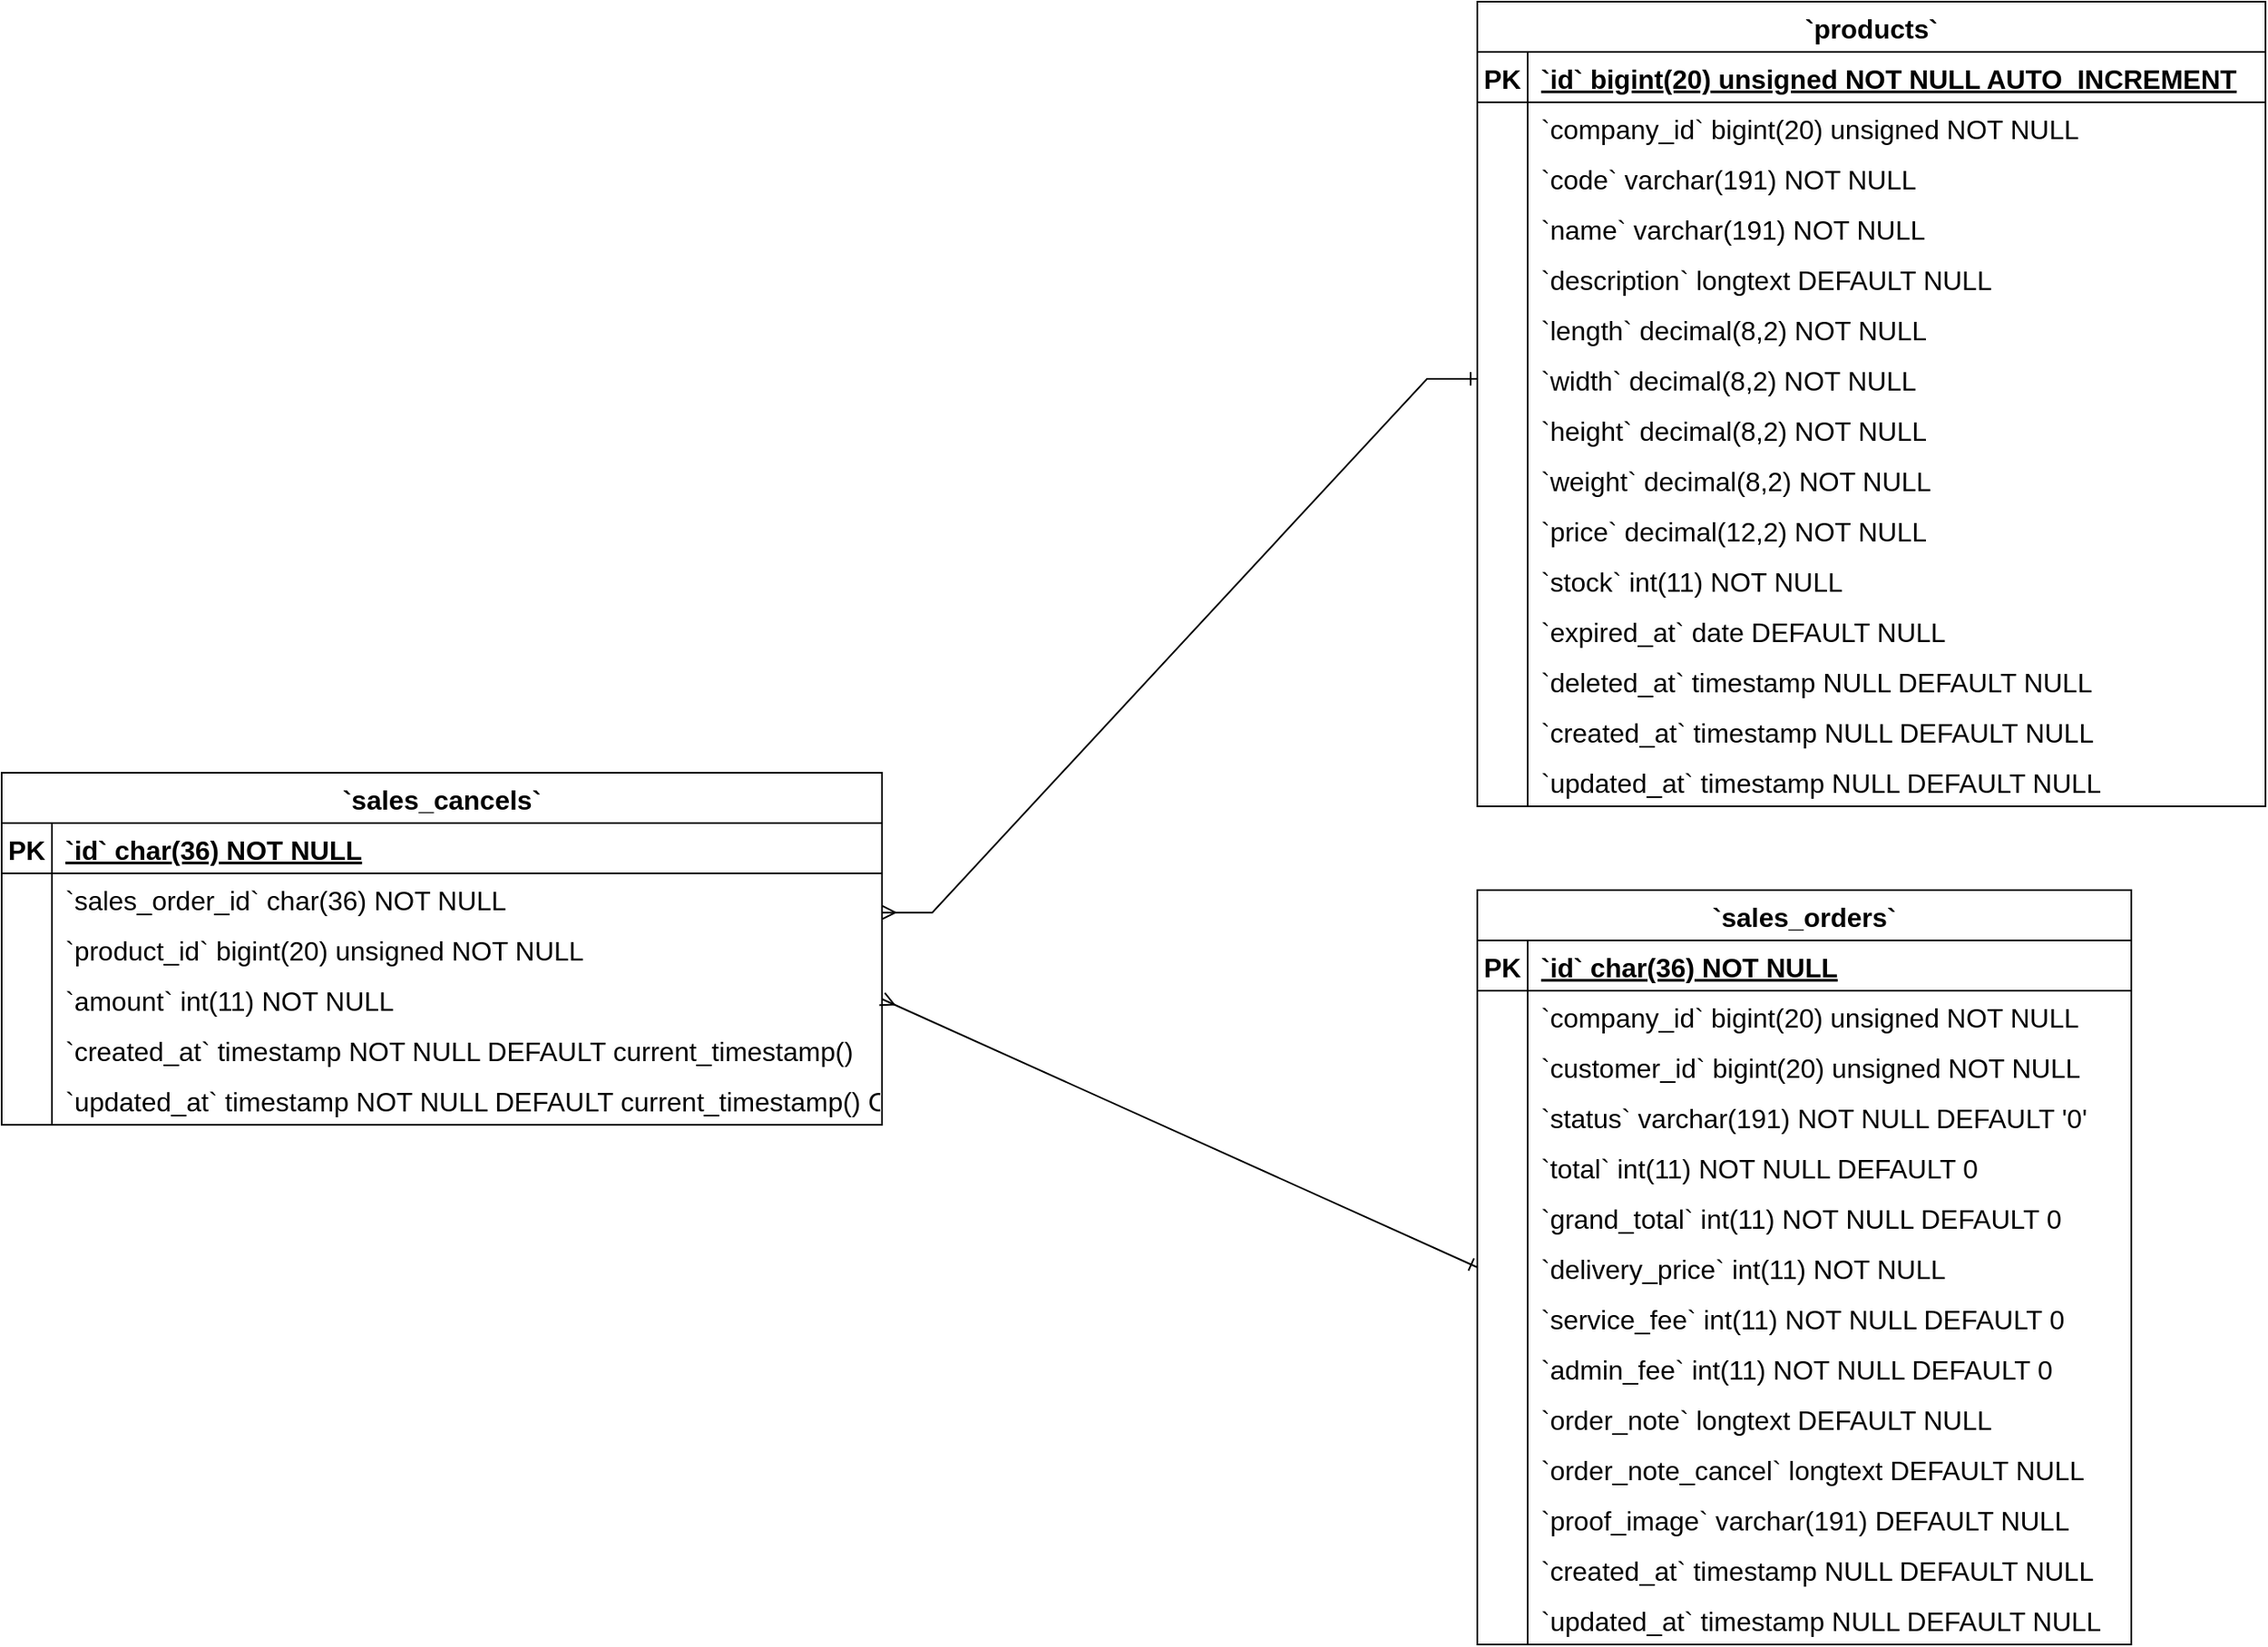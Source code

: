 <mxfile version="24.3.1" type="github">
  <diagram name="Page-1" id="HtvLKa4yuwPcnXdMQimY">
    <mxGraphModel dx="3119" dy="2277" grid="1" gridSize="10" guides="1" tooltips="1" connect="1" arrows="1" fold="1" page="1" pageScale="1" pageWidth="850" pageHeight="1100" math="0" shadow="0">
      <root>
        <mxCell id="0" />
        <mxCell id="1" parent="0" />
        <mxCell id="xIlmDhSkVfxoc6QY4CCr-1" value="`sales_cancels`" style="shape=table;startSize=30;container=1;collapsible=1;childLayout=tableLayout;fixedRows=1;rowLines=0;fontStyle=1;align=center;resizeLast=1;fontSize=16;" parent="1" vertex="1">
          <mxGeometry x="-630" y="440" width="525" height="210" as="geometry" />
        </mxCell>
        <mxCell id="xIlmDhSkVfxoc6QY4CCr-2" value="" style="shape=tableRow;horizontal=0;startSize=0;swimlaneHead=0;swimlaneBody=0;fillColor=none;collapsible=0;dropTarget=0;points=[[0,0.5],[1,0.5]];portConstraint=eastwest;strokeColor=inherit;top=0;left=0;right=0;bottom=1;fontSize=16;" parent="xIlmDhSkVfxoc6QY4CCr-1" vertex="1">
          <mxGeometry y="30" width="525" height="30" as="geometry" />
        </mxCell>
        <mxCell id="xIlmDhSkVfxoc6QY4CCr-3" value="PK" style="shape=partialRectangle;overflow=hidden;connectable=0;fillColor=none;strokeColor=inherit;top=0;left=0;bottom=0;right=0;fontStyle=1;fontSize=16;" parent="xIlmDhSkVfxoc6QY4CCr-2" vertex="1">
          <mxGeometry width="30" height="30" as="geometry">
            <mxRectangle width="30" height="30" as="alternateBounds" />
          </mxGeometry>
        </mxCell>
        <mxCell id="xIlmDhSkVfxoc6QY4CCr-4" value="`id` char(36) NOT NULL" style="shape=partialRectangle;overflow=hidden;connectable=0;fillColor=none;align=left;strokeColor=inherit;top=0;left=0;bottom=0;right=0;spacingLeft=6;fontStyle=5;fontSize=16;" parent="xIlmDhSkVfxoc6QY4CCr-2" vertex="1">
          <mxGeometry x="30" width="495" height="30" as="geometry">
            <mxRectangle width="495" height="30" as="alternateBounds" />
          </mxGeometry>
        </mxCell>
        <mxCell id="xIlmDhSkVfxoc6QY4CCr-5" value="" style="shape=tableRow;horizontal=0;startSize=0;swimlaneHead=0;swimlaneBody=0;fillColor=none;collapsible=0;dropTarget=0;points=[[0,0.5],[1,0.5]];portConstraint=eastwest;strokeColor=inherit;top=0;left=0;right=0;bottom=0;fontSize=16;" parent="xIlmDhSkVfxoc6QY4CCr-1" vertex="1">
          <mxGeometry y="60" width="525" height="30" as="geometry" />
        </mxCell>
        <mxCell id="xIlmDhSkVfxoc6QY4CCr-6" value="" style="shape=partialRectangle;overflow=hidden;connectable=0;fillColor=none;strokeColor=inherit;top=0;left=0;bottom=0;right=0;fontSize=16;" parent="xIlmDhSkVfxoc6QY4CCr-5" vertex="1">
          <mxGeometry width="30" height="30" as="geometry">
            <mxRectangle width="30" height="30" as="alternateBounds" />
          </mxGeometry>
        </mxCell>
        <mxCell id="xIlmDhSkVfxoc6QY4CCr-7" value="`sales_order_id` char(36) NOT NULL" style="shape=partialRectangle;overflow=hidden;connectable=0;fillColor=none;align=left;strokeColor=inherit;top=0;left=0;bottom=0;right=0;spacingLeft=6;fontSize=16;" parent="xIlmDhSkVfxoc6QY4CCr-5" vertex="1">
          <mxGeometry x="30" width="495" height="30" as="geometry">
            <mxRectangle width="495" height="30" as="alternateBounds" />
          </mxGeometry>
        </mxCell>
        <mxCell id="xIlmDhSkVfxoc6QY4CCr-8" value="" style="shape=tableRow;horizontal=0;startSize=0;swimlaneHead=0;swimlaneBody=0;fillColor=none;collapsible=0;dropTarget=0;points=[[0,0.5],[1,0.5]];portConstraint=eastwest;strokeColor=inherit;top=0;left=0;right=0;bottom=0;fontSize=16;" parent="xIlmDhSkVfxoc6QY4CCr-1" vertex="1">
          <mxGeometry y="90" width="525" height="30" as="geometry" />
        </mxCell>
        <mxCell id="xIlmDhSkVfxoc6QY4CCr-9" value="" style="shape=partialRectangle;overflow=hidden;connectable=0;fillColor=none;strokeColor=inherit;top=0;left=0;bottom=0;right=0;fontSize=16;" parent="xIlmDhSkVfxoc6QY4CCr-8" vertex="1">
          <mxGeometry width="30" height="30" as="geometry">
            <mxRectangle width="30" height="30" as="alternateBounds" />
          </mxGeometry>
        </mxCell>
        <mxCell id="xIlmDhSkVfxoc6QY4CCr-10" value="`product_id` bigint(20) unsigned NOT NULL" style="shape=partialRectangle;overflow=hidden;connectable=0;fillColor=none;align=left;strokeColor=inherit;top=0;left=0;bottom=0;right=0;spacingLeft=6;fontSize=16;" parent="xIlmDhSkVfxoc6QY4CCr-8" vertex="1">
          <mxGeometry x="30" width="495" height="30" as="geometry">
            <mxRectangle width="495" height="30" as="alternateBounds" />
          </mxGeometry>
        </mxCell>
        <mxCell id="xIlmDhSkVfxoc6QY4CCr-11" value="" style="shape=tableRow;horizontal=0;startSize=0;swimlaneHead=0;swimlaneBody=0;fillColor=none;collapsible=0;dropTarget=0;points=[[0,0.5],[1,0.5]];portConstraint=eastwest;strokeColor=inherit;top=0;left=0;right=0;bottom=0;fontSize=16;" parent="xIlmDhSkVfxoc6QY4CCr-1" vertex="1">
          <mxGeometry y="120" width="525" height="30" as="geometry" />
        </mxCell>
        <mxCell id="xIlmDhSkVfxoc6QY4CCr-12" value="" style="shape=partialRectangle;overflow=hidden;connectable=0;fillColor=none;strokeColor=inherit;top=0;left=0;bottom=0;right=0;fontSize=16;" parent="xIlmDhSkVfxoc6QY4CCr-11" vertex="1">
          <mxGeometry width="30" height="30" as="geometry">
            <mxRectangle width="30" height="30" as="alternateBounds" />
          </mxGeometry>
        </mxCell>
        <mxCell id="xIlmDhSkVfxoc6QY4CCr-13" value="`amount` int(11) NOT NULL" style="shape=partialRectangle;overflow=hidden;connectable=0;fillColor=none;align=left;strokeColor=inherit;top=0;left=0;bottom=0;right=0;spacingLeft=6;fontSize=16;" parent="xIlmDhSkVfxoc6QY4CCr-11" vertex="1">
          <mxGeometry x="30" width="495" height="30" as="geometry">
            <mxRectangle width="495" height="30" as="alternateBounds" />
          </mxGeometry>
        </mxCell>
        <mxCell id="xIlmDhSkVfxoc6QY4CCr-14" value="" style="shape=tableRow;horizontal=0;startSize=0;swimlaneHead=0;swimlaneBody=0;fillColor=none;collapsible=0;dropTarget=0;points=[[0,0.5],[1,0.5]];portConstraint=eastwest;strokeColor=inherit;top=0;left=0;right=0;bottom=0;fontSize=16;" parent="xIlmDhSkVfxoc6QY4CCr-1" vertex="1">
          <mxGeometry y="150" width="525" height="30" as="geometry" />
        </mxCell>
        <mxCell id="xIlmDhSkVfxoc6QY4CCr-15" value="" style="shape=partialRectangle;overflow=hidden;connectable=0;fillColor=none;strokeColor=inherit;top=0;left=0;bottom=0;right=0;fontSize=16;" parent="xIlmDhSkVfxoc6QY4CCr-14" vertex="1">
          <mxGeometry width="30" height="30" as="geometry">
            <mxRectangle width="30" height="30" as="alternateBounds" />
          </mxGeometry>
        </mxCell>
        <mxCell id="xIlmDhSkVfxoc6QY4CCr-16" value="`created_at` timestamp NOT NULL DEFAULT current_timestamp()" style="shape=partialRectangle;overflow=hidden;connectable=0;fillColor=none;align=left;strokeColor=inherit;top=0;left=0;bottom=0;right=0;spacingLeft=6;fontSize=16;" parent="xIlmDhSkVfxoc6QY4CCr-14" vertex="1">
          <mxGeometry x="30" width="495" height="30" as="geometry">
            <mxRectangle width="495" height="30" as="alternateBounds" />
          </mxGeometry>
        </mxCell>
        <mxCell id="xIlmDhSkVfxoc6QY4CCr-17" value="" style="shape=tableRow;horizontal=0;startSize=0;swimlaneHead=0;swimlaneBody=0;fillColor=none;collapsible=0;dropTarget=0;points=[[0,0.5],[1,0.5]];portConstraint=eastwest;strokeColor=inherit;top=0;left=0;right=0;bottom=0;fontSize=16;" parent="xIlmDhSkVfxoc6QY4CCr-1" vertex="1">
          <mxGeometry y="180" width="525" height="30" as="geometry" />
        </mxCell>
        <mxCell id="xIlmDhSkVfxoc6QY4CCr-18" value="" style="shape=partialRectangle;overflow=hidden;connectable=0;fillColor=none;strokeColor=inherit;top=0;left=0;bottom=0;right=0;fontSize=16;" parent="xIlmDhSkVfxoc6QY4CCr-17" vertex="1">
          <mxGeometry width="30" height="30" as="geometry">
            <mxRectangle width="30" height="30" as="alternateBounds" />
          </mxGeometry>
        </mxCell>
        <mxCell id="xIlmDhSkVfxoc6QY4CCr-19" value="`updated_at` timestamp NOT NULL DEFAULT current_timestamp() ON UPDATE current_timestamp()" style="shape=partialRectangle;overflow=hidden;connectable=0;fillColor=none;align=left;strokeColor=inherit;top=0;left=0;bottom=0;right=0;spacingLeft=6;fontSize=16;" parent="xIlmDhSkVfxoc6QY4CCr-17" vertex="1">
          <mxGeometry x="30" width="495" height="30" as="geometry">
            <mxRectangle width="495" height="30" as="alternateBounds" />
          </mxGeometry>
        </mxCell>
        <mxCell id="xIlmDhSkVfxoc6QY4CCr-20" value="`products`" style="shape=table;startSize=30;container=1;collapsible=1;childLayout=tableLayout;fixedRows=1;rowLines=0;fontStyle=1;align=center;resizeLast=1;fontSize=16;" parent="1" vertex="1">
          <mxGeometry x="250" y="-20" width="470" height="480" as="geometry" />
        </mxCell>
        <mxCell id="xIlmDhSkVfxoc6QY4CCr-21" value="" style="shape=tableRow;horizontal=0;startSize=0;swimlaneHead=0;swimlaneBody=0;fillColor=none;collapsible=0;dropTarget=0;points=[[0,0.5],[1,0.5]];portConstraint=eastwest;strokeColor=inherit;top=0;left=0;right=0;bottom=1;fontSize=16;" parent="xIlmDhSkVfxoc6QY4CCr-20" vertex="1">
          <mxGeometry y="30" width="470" height="30" as="geometry" />
        </mxCell>
        <mxCell id="xIlmDhSkVfxoc6QY4CCr-22" value="PK" style="shape=partialRectangle;overflow=hidden;connectable=0;fillColor=none;strokeColor=inherit;top=0;left=0;bottom=0;right=0;fontStyle=1;fontSize=16;" parent="xIlmDhSkVfxoc6QY4CCr-21" vertex="1">
          <mxGeometry width="30" height="30" as="geometry">
            <mxRectangle width="30" height="30" as="alternateBounds" />
          </mxGeometry>
        </mxCell>
        <mxCell id="xIlmDhSkVfxoc6QY4CCr-23" value="`id` bigint(20) unsigned NOT NULL AUTO_INCREMENT" style="shape=partialRectangle;overflow=hidden;connectable=0;fillColor=none;align=left;strokeColor=inherit;top=0;left=0;bottom=0;right=0;spacingLeft=6;fontStyle=5;fontSize=16;" parent="xIlmDhSkVfxoc6QY4CCr-21" vertex="1">
          <mxGeometry x="30" width="440" height="30" as="geometry">
            <mxRectangle width="440" height="30" as="alternateBounds" />
          </mxGeometry>
        </mxCell>
        <mxCell id="xIlmDhSkVfxoc6QY4CCr-24" value="" style="shape=tableRow;horizontal=0;startSize=0;swimlaneHead=0;swimlaneBody=0;fillColor=none;collapsible=0;dropTarget=0;points=[[0,0.5],[1,0.5]];portConstraint=eastwest;strokeColor=inherit;top=0;left=0;right=0;bottom=0;fontSize=16;" parent="xIlmDhSkVfxoc6QY4CCr-20" vertex="1">
          <mxGeometry y="60" width="470" height="30" as="geometry" />
        </mxCell>
        <mxCell id="xIlmDhSkVfxoc6QY4CCr-25" value="" style="shape=partialRectangle;overflow=hidden;connectable=0;fillColor=none;strokeColor=inherit;top=0;left=0;bottom=0;right=0;fontSize=16;" parent="xIlmDhSkVfxoc6QY4CCr-24" vertex="1">
          <mxGeometry width="30" height="30" as="geometry">
            <mxRectangle width="30" height="30" as="alternateBounds" />
          </mxGeometry>
        </mxCell>
        <mxCell id="xIlmDhSkVfxoc6QY4CCr-26" value="`company_id` bigint(20) unsigned NOT NULL" style="shape=partialRectangle;overflow=hidden;connectable=0;fillColor=none;align=left;strokeColor=inherit;top=0;left=0;bottom=0;right=0;spacingLeft=6;fontSize=16;" parent="xIlmDhSkVfxoc6QY4CCr-24" vertex="1">
          <mxGeometry x="30" width="440" height="30" as="geometry">
            <mxRectangle width="440" height="30" as="alternateBounds" />
          </mxGeometry>
        </mxCell>
        <mxCell id="xIlmDhSkVfxoc6QY4CCr-27" value="" style="shape=tableRow;horizontal=0;startSize=0;swimlaneHead=0;swimlaneBody=0;fillColor=none;collapsible=0;dropTarget=0;points=[[0,0.5],[1,0.5]];portConstraint=eastwest;strokeColor=inherit;top=0;left=0;right=0;bottom=0;fontSize=16;" parent="xIlmDhSkVfxoc6QY4CCr-20" vertex="1">
          <mxGeometry y="90" width="470" height="30" as="geometry" />
        </mxCell>
        <mxCell id="xIlmDhSkVfxoc6QY4CCr-28" value="" style="shape=partialRectangle;overflow=hidden;connectable=0;fillColor=none;strokeColor=inherit;top=0;left=0;bottom=0;right=0;fontSize=16;" parent="xIlmDhSkVfxoc6QY4CCr-27" vertex="1">
          <mxGeometry width="30" height="30" as="geometry">
            <mxRectangle width="30" height="30" as="alternateBounds" />
          </mxGeometry>
        </mxCell>
        <mxCell id="xIlmDhSkVfxoc6QY4CCr-29" value="`code` varchar(191) NOT NULL" style="shape=partialRectangle;overflow=hidden;connectable=0;fillColor=none;align=left;strokeColor=inherit;top=0;left=0;bottom=0;right=0;spacingLeft=6;fontSize=16;" parent="xIlmDhSkVfxoc6QY4CCr-27" vertex="1">
          <mxGeometry x="30" width="440" height="30" as="geometry">
            <mxRectangle width="440" height="30" as="alternateBounds" />
          </mxGeometry>
        </mxCell>
        <mxCell id="xIlmDhSkVfxoc6QY4CCr-30" value="" style="shape=tableRow;horizontal=0;startSize=0;swimlaneHead=0;swimlaneBody=0;fillColor=none;collapsible=0;dropTarget=0;points=[[0,0.5],[1,0.5]];portConstraint=eastwest;strokeColor=inherit;top=0;left=0;right=0;bottom=0;fontSize=16;" parent="xIlmDhSkVfxoc6QY4CCr-20" vertex="1">
          <mxGeometry y="120" width="470" height="30" as="geometry" />
        </mxCell>
        <mxCell id="xIlmDhSkVfxoc6QY4CCr-31" value="" style="shape=partialRectangle;overflow=hidden;connectable=0;fillColor=none;strokeColor=inherit;top=0;left=0;bottom=0;right=0;fontSize=16;" parent="xIlmDhSkVfxoc6QY4CCr-30" vertex="1">
          <mxGeometry width="30" height="30" as="geometry">
            <mxRectangle width="30" height="30" as="alternateBounds" />
          </mxGeometry>
        </mxCell>
        <mxCell id="xIlmDhSkVfxoc6QY4CCr-32" value="`name` varchar(191) NOT NULL" style="shape=partialRectangle;overflow=hidden;connectable=0;fillColor=none;align=left;strokeColor=inherit;top=0;left=0;bottom=0;right=0;spacingLeft=6;fontSize=16;" parent="xIlmDhSkVfxoc6QY4CCr-30" vertex="1">
          <mxGeometry x="30" width="440" height="30" as="geometry">
            <mxRectangle width="440" height="30" as="alternateBounds" />
          </mxGeometry>
        </mxCell>
        <mxCell id="xIlmDhSkVfxoc6QY4CCr-33" value="" style="shape=tableRow;horizontal=0;startSize=0;swimlaneHead=0;swimlaneBody=0;fillColor=none;collapsible=0;dropTarget=0;points=[[0,0.5],[1,0.5]];portConstraint=eastwest;strokeColor=inherit;top=0;left=0;right=0;bottom=0;fontSize=16;" parent="xIlmDhSkVfxoc6QY4CCr-20" vertex="1">
          <mxGeometry y="150" width="470" height="30" as="geometry" />
        </mxCell>
        <mxCell id="xIlmDhSkVfxoc6QY4CCr-34" value="" style="shape=partialRectangle;overflow=hidden;connectable=0;fillColor=none;strokeColor=inherit;top=0;left=0;bottom=0;right=0;fontSize=16;" parent="xIlmDhSkVfxoc6QY4CCr-33" vertex="1">
          <mxGeometry width="30" height="30" as="geometry">
            <mxRectangle width="30" height="30" as="alternateBounds" />
          </mxGeometry>
        </mxCell>
        <mxCell id="xIlmDhSkVfxoc6QY4CCr-35" value="`description` longtext DEFAULT NULL" style="shape=partialRectangle;overflow=hidden;connectable=0;fillColor=none;align=left;strokeColor=inherit;top=0;left=0;bottom=0;right=0;spacingLeft=6;fontSize=16;" parent="xIlmDhSkVfxoc6QY4CCr-33" vertex="1">
          <mxGeometry x="30" width="440" height="30" as="geometry">
            <mxRectangle width="440" height="30" as="alternateBounds" />
          </mxGeometry>
        </mxCell>
        <mxCell id="xIlmDhSkVfxoc6QY4CCr-36" value="" style="shape=tableRow;horizontal=0;startSize=0;swimlaneHead=0;swimlaneBody=0;fillColor=none;collapsible=0;dropTarget=0;points=[[0,0.5],[1,0.5]];portConstraint=eastwest;strokeColor=inherit;top=0;left=0;right=0;bottom=0;fontSize=16;" parent="xIlmDhSkVfxoc6QY4CCr-20" vertex="1">
          <mxGeometry y="180" width="470" height="30" as="geometry" />
        </mxCell>
        <mxCell id="xIlmDhSkVfxoc6QY4CCr-37" value="" style="shape=partialRectangle;overflow=hidden;connectable=0;fillColor=none;strokeColor=inherit;top=0;left=0;bottom=0;right=0;fontSize=16;" parent="xIlmDhSkVfxoc6QY4CCr-36" vertex="1">
          <mxGeometry width="30" height="30" as="geometry">
            <mxRectangle width="30" height="30" as="alternateBounds" />
          </mxGeometry>
        </mxCell>
        <mxCell id="xIlmDhSkVfxoc6QY4CCr-38" value="`length` decimal(8,2) NOT NULL" style="shape=partialRectangle;overflow=hidden;connectable=0;fillColor=none;align=left;strokeColor=inherit;top=0;left=0;bottom=0;right=0;spacingLeft=6;fontSize=16;" parent="xIlmDhSkVfxoc6QY4CCr-36" vertex="1">
          <mxGeometry x="30" width="440" height="30" as="geometry">
            <mxRectangle width="440" height="30" as="alternateBounds" />
          </mxGeometry>
        </mxCell>
        <mxCell id="xIlmDhSkVfxoc6QY4CCr-39" value="" style="shape=tableRow;horizontal=0;startSize=0;swimlaneHead=0;swimlaneBody=0;fillColor=none;collapsible=0;dropTarget=0;points=[[0,0.5],[1,0.5]];portConstraint=eastwest;strokeColor=inherit;top=0;left=0;right=0;bottom=0;fontSize=16;" parent="xIlmDhSkVfxoc6QY4CCr-20" vertex="1">
          <mxGeometry y="210" width="470" height="30" as="geometry" />
        </mxCell>
        <mxCell id="xIlmDhSkVfxoc6QY4CCr-40" value="" style="shape=partialRectangle;overflow=hidden;connectable=0;fillColor=none;strokeColor=inherit;top=0;left=0;bottom=0;right=0;fontSize=16;" parent="xIlmDhSkVfxoc6QY4CCr-39" vertex="1">
          <mxGeometry width="30" height="30" as="geometry">
            <mxRectangle width="30" height="30" as="alternateBounds" />
          </mxGeometry>
        </mxCell>
        <mxCell id="xIlmDhSkVfxoc6QY4CCr-41" value="`width` decimal(8,2) NOT NULL" style="shape=partialRectangle;overflow=hidden;connectable=0;fillColor=none;align=left;strokeColor=inherit;top=0;left=0;bottom=0;right=0;spacingLeft=6;fontSize=16;" parent="xIlmDhSkVfxoc6QY4CCr-39" vertex="1">
          <mxGeometry x="30" width="440" height="30" as="geometry">
            <mxRectangle width="440" height="30" as="alternateBounds" />
          </mxGeometry>
        </mxCell>
        <mxCell id="xIlmDhSkVfxoc6QY4CCr-42" value="" style="shape=tableRow;horizontal=0;startSize=0;swimlaneHead=0;swimlaneBody=0;fillColor=none;collapsible=0;dropTarget=0;points=[[0,0.5],[1,0.5]];portConstraint=eastwest;strokeColor=inherit;top=0;left=0;right=0;bottom=0;fontSize=16;" parent="xIlmDhSkVfxoc6QY4CCr-20" vertex="1">
          <mxGeometry y="240" width="470" height="30" as="geometry" />
        </mxCell>
        <mxCell id="xIlmDhSkVfxoc6QY4CCr-43" value="" style="shape=partialRectangle;overflow=hidden;connectable=0;fillColor=none;strokeColor=inherit;top=0;left=0;bottom=0;right=0;fontSize=16;" parent="xIlmDhSkVfxoc6QY4CCr-42" vertex="1">
          <mxGeometry width="30" height="30" as="geometry">
            <mxRectangle width="30" height="30" as="alternateBounds" />
          </mxGeometry>
        </mxCell>
        <mxCell id="xIlmDhSkVfxoc6QY4CCr-44" value="`height` decimal(8,2) NOT NULL" style="shape=partialRectangle;overflow=hidden;connectable=0;fillColor=none;align=left;strokeColor=inherit;top=0;left=0;bottom=0;right=0;spacingLeft=6;fontSize=16;" parent="xIlmDhSkVfxoc6QY4CCr-42" vertex="1">
          <mxGeometry x="30" width="440" height="30" as="geometry">
            <mxRectangle width="440" height="30" as="alternateBounds" />
          </mxGeometry>
        </mxCell>
        <mxCell id="xIlmDhSkVfxoc6QY4CCr-45" value="" style="shape=tableRow;horizontal=0;startSize=0;swimlaneHead=0;swimlaneBody=0;fillColor=none;collapsible=0;dropTarget=0;points=[[0,0.5],[1,0.5]];portConstraint=eastwest;strokeColor=inherit;top=0;left=0;right=0;bottom=0;fontSize=16;" parent="xIlmDhSkVfxoc6QY4CCr-20" vertex="1">
          <mxGeometry y="270" width="470" height="30" as="geometry" />
        </mxCell>
        <mxCell id="xIlmDhSkVfxoc6QY4CCr-46" value="" style="shape=partialRectangle;overflow=hidden;connectable=0;fillColor=none;strokeColor=inherit;top=0;left=0;bottom=0;right=0;fontSize=16;" parent="xIlmDhSkVfxoc6QY4CCr-45" vertex="1">
          <mxGeometry width="30" height="30" as="geometry">
            <mxRectangle width="30" height="30" as="alternateBounds" />
          </mxGeometry>
        </mxCell>
        <mxCell id="xIlmDhSkVfxoc6QY4CCr-47" value="`weight` decimal(8,2) NOT NULL" style="shape=partialRectangle;overflow=hidden;connectable=0;fillColor=none;align=left;strokeColor=inherit;top=0;left=0;bottom=0;right=0;spacingLeft=6;fontSize=16;" parent="xIlmDhSkVfxoc6QY4CCr-45" vertex="1">
          <mxGeometry x="30" width="440" height="30" as="geometry">
            <mxRectangle width="440" height="30" as="alternateBounds" />
          </mxGeometry>
        </mxCell>
        <mxCell id="xIlmDhSkVfxoc6QY4CCr-48" value="" style="shape=tableRow;horizontal=0;startSize=0;swimlaneHead=0;swimlaneBody=0;fillColor=none;collapsible=0;dropTarget=0;points=[[0,0.5],[1,0.5]];portConstraint=eastwest;strokeColor=inherit;top=0;left=0;right=0;bottom=0;fontSize=16;" parent="xIlmDhSkVfxoc6QY4CCr-20" vertex="1">
          <mxGeometry y="300" width="470" height="30" as="geometry" />
        </mxCell>
        <mxCell id="xIlmDhSkVfxoc6QY4CCr-49" value="" style="shape=partialRectangle;overflow=hidden;connectable=0;fillColor=none;strokeColor=inherit;top=0;left=0;bottom=0;right=0;fontSize=16;" parent="xIlmDhSkVfxoc6QY4CCr-48" vertex="1">
          <mxGeometry width="30" height="30" as="geometry">
            <mxRectangle width="30" height="30" as="alternateBounds" />
          </mxGeometry>
        </mxCell>
        <mxCell id="xIlmDhSkVfxoc6QY4CCr-50" value="`price` decimal(12,2) NOT NULL" style="shape=partialRectangle;overflow=hidden;connectable=0;fillColor=none;align=left;strokeColor=inherit;top=0;left=0;bottom=0;right=0;spacingLeft=6;fontSize=16;" parent="xIlmDhSkVfxoc6QY4CCr-48" vertex="1">
          <mxGeometry x="30" width="440" height="30" as="geometry">
            <mxRectangle width="440" height="30" as="alternateBounds" />
          </mxGeometry>
        </mxCell>
        <mxCell id="xIlmDhSkVfxoc6QY4CCr-51" value="" style="shape=tableRow;horizontal=0;startSize=0;swimlaneHead=0;swimlaneBody=0;fillColor=none;collapsible=0;dropTarget=0;points=[[0,0.5],[1,0.5]];portConstraint=eastwest;strokeColor=inherit;top=0;left=0;right=0;bottom=0;fontSize=16;" parent="xIlmDhSkVfxoc6QY4CCr-20" vertex="1">
          <mxGeometry y="330" width="470" height="30" as="geometry" />
        </mxCell>
        <mxCell id="xIlmDhSkVfxoc6QY4CCr-52" value="" style="shape=partialRectangle;overflow=hidden;connectable=0;fillColor=none;strokeColor=inherit;top=0;left=0;bottom=0;right=0;fontSize=16;" parent="xIlmDhSkVfxoc6QY4CCr-51" vertex="1">
          <mxGeometry width="30" height="30" as="geometry">
            <mxRectangle width="30" height="30" as="alternateBounds" />
          </mxGeometry>
        </mxCell>
        <mxCell id="xIlmDhSkVfxoc6QY4CCr-53" value="`stock` int(11) NOT NULL" style="shape=partialRectangle;overflow=hidden;connectable=0;fillColor=none;align=left;strokeColor=inherit;top=0;left=0;bottom=0;right=0;spacingLeft=6;fontSize=16;" parent="xIlmDhSkVfxoc6QY4CCr-51" vertex="1">
          <mxGeometry x="30" width="440" height="30" as="geometry">
            <mxRectangle width="440" height="30" as="alternateBounds" />
          </mxGeometry>
        </mxCell>
        <mxCell id="xIlmDhSkVfxoc6QY4CCr-54" value="" style="shape=tableRow;horizontal=0;startSize=0;swimlaneHead=0;swimlaneBody=0;fillColor=none;collapsible=0;dropTarget=0;points=[[0,0.5],[1,0.5]];portConstraint=eastwest;strokeColor=inherit;top=0;left=0;right=0;bottom=0;fontSize=16;" parent="xIlmDhSkVfxoc6QY4CCr-20" vertex="1">
          <mxGeometry y="360" width="470" height="30" as="geometry" />
        </mxCell>
        <mxCell id="xIlmDhSkVfxoc6QY4CCr-55" value="" style="shape=partialRectangle;overflow=hidden;connectable=0;fillColor=none;strokeColor=inherit;top=0;left=0;bottom=0;right=0;fontSize=16;" parent="xIlmDhSkVfxoc6QY4CCr-54" vertex="1">
          <mxGeometry width="30" height="30" as="geometry">
            <mxRectangle width="30" height="30" as="alternateBounds" />
          </mxGeometry>
        </mxCell>
        <mxCell id="xIlmDhSkVfxoc6QY4CCr-56" value="`expired_at` date DEFAULT NULL" style="shape=partialRectangle;overflow=hidden;connectable=0;fillColor=none;align=left;strokeColor=inherit;top=0;left=0;bottom=0;right=0;spacingLeft=6;fontSize=16;" parent="xIlmDhSkVfxoc6QY4CCr-54" vertex="1">
          <mxGeometry x="30" width="440" height="30" as="geometry">
            <mxRectangle width="440" height="30" as="alternateBounds" />
          </mxGeometry>
        </mxCell>
        <mxCell id="xIlmDhSkVfxoc6QY4CCr-57" value="" style="shape=tableRow;horizontal=0;startSize=0;swimlaneHead=0;swimlaneBody=0;fillColor=none;collapsible=0;dropTarget=0;points=[[0,0.5],[1,0.5]];portConstraint=eastwest;strokeColor=inherit;top=0;left=0;right=0;bottom=0;fontSize=16;" parent="xIlmDhSkVfxoc6QY4CCr-20" vertex="1">
          <mxGeometry y="390" width="470" height="30" as="geometry" />
        </mxCell>
        <mxCell id="xIlmDhSkVfxoc6QY4CCr-58" value="" style="shape=partialRectangle;overflow=hidden;connectable=0;fillColor=none;strokeColor=inherit;top=0;left=0;bottom=0;right=0;fontSize=16;" parent="xIlmDhSkVfxoc6QY4CCr-57" vertex="1">
          <mxGeometry width="30" height="30" as="geometry">
            <mxRectangle width="30" height="30" as="alternateBounds" />
          </mxGeometry>
        </mxCell>
        <mxCell id="xIlmDhSkVfxoc6QY4CCr-59" value="`deleted_at` timestamp NULL DEFAULT NULL" style="shape=partialRectangle;overflow=hidden;connectable=0;fillColor=none;align=left;strokeColor=inherit;top=0;left=0;bottom=0;right=0;spacingLeft=6;fontSize=16;" parent="xIlmDhSkVfxoc6QY4CCr-57" vertex="1">
          <mxGeometry x="30" width="440" height="30" as="geometry">
            <mxRectangle width="440" height="30" as="alternateBounds" />
          </mxGeometry>
        </mxCell>
        <mxCell id="xIlmDhSkVfxoc6QY4CCr-60" value="" style="shape=tableRow;horizontal=0;startSize=0;swimlaneHead=0;swimlaneBody=0;fillColor=none;collapsible=0;dropTarget=0;points=[[0,0.5],[1,0.5]];portConstraint=eastwest;strokeColor=inherit;top=0;left=0;right=0;bottom=0;fontSize=16;" parent="xIlmDhSkVfxoc6QY4CCr-20" vertex="1">
          <mxGeometry y="420" width="470" height="30" as="geometry" />
        </mxCell>
        <mxCell id="xIlmDhSkVfxoc6QY4CCr-61" value="" style="shape=partialRectangle;overflow=hidden;connectable=0;fillColor=none;strokeColor=inherit;top=0;left=0;bottom=0;right=0;fontSize=16;" parent="xIlmDhSkVfxoc6QY4CCr-60" vertex="1">
          <mxGeometry width="30" height="30" as="geometry">
            <mxRectangle width="30" height="30" as="alternateBounds" />
          </mxGeometry>
        </mxCell>
        <mxCell id="xIlmDhSkVfxoc6QY4CCr-62" value="`created_at` timestamp NULL DEFAULT NULL" style="shape=partialRectangle;overflow=hidden;connectable=0;fillColor=none;align=left;strokeColor=inherit;top=0;left=0;bottom=0;right=0;spacingLeft=6;fontSize=16;" parent="xIlmDhSkVfxoc6QY4CCr-60" vertex="1">
          <mxGeometry x="30" width="440" height="30" as="geometry">
            <mxRectangle width="440" height="30" as="alternateBounds" />
          </mxGeometry>
        </mxCell>
        <mxCell id="xIlmDhSkVfxoc6QY4CCr-63" value="" style="shape=tableRow;horizontal=0;startSize=0;swimlaneHead=0;swimlaneBody=0;fillColor=none;collapsible=0;dropTarget=0;points=[[0,0.5],[1,0.5]];portConstraint=eastwest;strokeColor=inherit;top=0;left=0;right=0;bottom=0;fontSize=16;" parent="xIlmDhSkVfxoc6QY4CCr-20" vertex="1">
          <mxGeometry y="450" width="470" height="30" as="geometry" />
        </mxCell>
        <mxCell id="xIlmDhSkVfxoc6QY4CCr-64" value="" style="shape=partialRectangle;overflow=hidden;connectable=0;fillColor=none;strokeColor=inherit;top=0;left=0;bottom=0;right=0;fontSize=16;" parent="xIlmDhSkVfxoc6QY4CCr-63" vertex="1">
          <mxGeometry width="30" height="30" as="geometry">
            <mxRectangle width="30" height="30" as="alternateBounds" />
          </mxGeometry>
        </mxCell>
        <mxCell id="xIlmDhSkVfxoc6QY4CCr-65" value="`updated_at` timestamp NULL DEFAULT NULL" style="shape=partialRectangle;overflow=hidden;connectable=0;fillColor=none;align=left;strokeColor=inherit;top=0;left=0;bottom=0;right=0;spacingLeft=6;fontSize=16;" parent="xIlmDhSkVfxoc6QY4CCr-63" vertex="1">
          <mxGeometry x="30" width="440" height="30" as="geometry">
            <mxRectangle width="440" height="30" as="alternateBounds" />
          </mxGeometry>
        </mxCell>
        <mxCell id="xIlmDhSkVfxoc6QY4CCr-66" value="`sales_orders`" style="shape=table;startSize=30;container=1;collapsible=1;childLayout=tableLayout;fixedRows=1;rowLines=0;fontStyle=1;align=center;resizeLast=1;fontSize=16;" parent="1" vertex="1">
          <mxGeometry x="250" y="510" width="390" height="450" as="geometry" />
        </mxCell>
        <mxCell id="xIlmDhSkVfxoc6QY4CCr-67" value="" style="shape=tableRow;horizontal=0;startSize=0;swimlaneHead=0;swimlaneBody=0;fillColor=none;collapsible=0;dropTarget=0;points=[[0,0.5],[1,0.5]];portConstraint=eastwest;strokeColor=inherit;top=0;left=0;right=0;bottom=1;fontSize=16;" parent="xIlmDhSkVfxoc6QY4CCr-66" vertex="1">
          <mxGeometry y="30" width="390" height="30" as="geometry" />
        </mxCell>
        <mxCell id="xIlmDhSkVfxoc6QY4CCr-68" value="PK" style="shape=partialRectangle;overflow=hidden;connectable=0;fillColor=none;strokeColor=inherit;top=0;left=0;bottom=0;right=0;fontStyle=1;fontSize=16;" parent="xIlmDhSkVfxoc6QY4CCr-67" vertex="1">
          <mxGeometry width="30" height="30" as="geometry">
            <mxRectangle width="30" height="30" as="alternateBounds" />
          </mxGeometry>
        </mxCell>
        <mxCell id="xIlmDhSkVfxoc6QY4CCr-69" value="`id` char(36) NOT NULL" style="shape=partialRectangle;overflow=hidden;connectable=0;fillColor=none;align=left;strokeColor=inherit;top=0;left=0;bottom=0;right=0;spacingLeft=6;fontStyle=5;fontSize=16;" parent="xIlmDhSkVfxoc6QY4CCr-67" vertex="1">
          <mxGeometry x="30" width="360" height="30" as="geometry">
            <mxRectangle width="360" height="30" as="alternateBounds" />
          </mxGeometry>
        </mxCell>
        <mxCell id="xIlmDhSkVfxoc6QY4CCr-70" value="" style="shape=tableRow;horizontal=0;startSize=0;swimlaneHead=0;swimlaneBody=0;fillColor=none;collapsible=0;dropTarget=0;points=[[0,0.5],[1,0.5]];portConstraint=eastwest;strokeColor=inherit;top=0;left=0;right=0;bottom=0;fontSize=16;" parent="xIlmDhSkVfxoc6QY4CCr-66" vertex="1">
          <mxGeometry y="60" width="390" height="30" as="geometry" />
        </mxCell>
        <mxCell id="xIlmDhSkVfxoc6QY4CCr-71" value="" style="shape=partialRectangle;overflow=hidden;connectable=0;fillColor=none;strokeColor=inherit;top=0;left=0;bottom=0;right=0;fontSize=16;" parent="xIlmDhSkVfxoc6QY4CCr-70" vertex="1">
          <mxGeometry width="30" height="30" as="geometry">
            <mxRectangle width="30" height="30" as="alternateBounds" />
          </mxGeometry>
        </mxCell>
        <mxCell id="xIlmDhSkVfxoc6QY4CCr-72" value="`company_id` bigint(20) unsigned NOT NULL" style="shape=partialRectangle;overflow=hidden;connectable=0;fillColor=none;align=left;strokeColor=inherit;top=0;left=0;bottom=0;right=0;spacingLeft=6;fontSize=16;" parent="xIlmDhSkVfxoc6QY4CCr-70" vertex="1">
          <mxGeometry x="30" width="360" height="30" as="geometry">
            <mxRectangle width="360" height="30" as="alternateBounds" />
          </mxGeometry>
        </mxCell>
        <mxCell id="xIlmDhSkVfxoc6QY4CCr-73" value="" style="shape=tableRow;horizontal=0;startSize=0;swimlaneHead=0;swimlaneBody=0;fillColor=none;collapsible=0;dropTarget=0;points=[[0,0.5],[1,0.5]];portConstraint=eastwest;strokeColor=inherit;top=0;left=0;right=0;bottom=0;fontSize=16;" parent="xIlmDhSkVfxoc6QY4CCr-66" vertex="1">
          <mxGeometry y="90" width="390" height="30" as="geometry" />
        </mxCell>
        <mxCell id="xIlmDhSkVfxoc6QY4CCr-74" value="" style="shape=partialRectangle;overflow=hidden;connectable=0;fillColor=none;strokeColor=inherit;top=0;left=0;bottom=0;right=0;fontSize=16;" parent="xIlmDhSkVfxoc6QY4CCr-73" vertex="1">
          <mxGeometry width="30" height="30" as="geometry">
            <mxRectangle width="30" height="30" as="alternateBounds" />
          </mxGeometry>
        </mxCell>
        <mxCell id="xIlmDhSkVfxoc6QY4CCr-75" value="`customer_id` bigint(20) unsigned NOT NULL" style="shape=partialRectangle;overflow=hidden;connectable=0;fillColor=none;align=left;strokeColor=inherit;top=0;left=0;bottom=0;right=0;spacingLeft=6;fontSize=16;" parent="xIlmDhSkVfxoc6QY4CCr-73" vertex="1">
          <mxGeometry x="30" width="360" height="30" as="geometry">
            <mxRectangle width="360" height="30" as="alternateBounds" />
          </mxGeometry>
        </mxCell>
        <mxCell id="xIlmDhSkVfxoc6QY4CCr-76" value="" style="shape=tableRow;horizontal=0;startSize=0;swimlaneHead=0;swimlaneBody=0;fillColor=none;collapsible=0;dropTarget=0;points=[[0,0.5],[1,0.5]];portConstraint=eastwest;strokeColor=inherit;top=0;left=0;right=0;bottom=0;fontSize=16;" parent="xIlmDhSkVfxoc6QY4CCr-66" vertex="1">
          <mxGeometry y="120" width="390" height="30" as="geometry" />
        </mxCell>
        <mxCell id="xIlmDhSkVfxoc6QY4CCr-77" value="" style="shape=partialRectangle;overflow=hidden;connectable=0;fillColor=none;strokeColor=inherit;top=0;left=0;bottom=0;right=0;fontSize=16;" parent="xIlmDhSkVfxoc6QY4CCr-76" vertex="1">
          <mxGeometry width="30" height="30" as="geometry">
            <mxRectangle width="30" height="30" as="alternateBounds" />
          </mxGeometry>
        </mxCell>
        <mxCell id="xIlmDhSkVfxoc6QY4CCr-78" value="`status` varchar(191) NOT NULL DEFAULT &#39;0&#39;" style="shape=partialRectangle;overflow=hidden;connectable=0;fillColor=none;align=left;strokeColor=inherit;top=0;left=0;bottom=0;right=0;spacingLeft=6;fontSize=16;" parent="xIlmDhSkVfxoc6QY4CCr-76" vertex="1">
          <mxGeometry x="30" width="360" height="30" as="geometry">
            <mxRectangle width="360" height="30" as="alternateBounds" />
          </mxGeometry>
        </mxCell>
        <mxCell id="xIlmDhSkVfxoc6QY4CCr-79" value="" style="shape=tableRow;horizontal=0;startSize=0;swimlaneHead=0;swimlaneBody=0;fillColor=none;collapsible=0;dropTarget=0;points=[[0,0.5],[1,0.5]];portConstraint=eastwest;strokeColor=inherit;top=0;left=0;right=0;bottom=0;fontSize=16;" parent="xIlmDhSkVfxoc6QY4CCr-66" vertex="1">
          <mxGeometry y="150" width="390" height="30" as="geometry" />
        </mxCell>
        <mxCell id="xIlmDhSkVfxoc6QY4CCr-80" value="" style="shape=partialRectangle;overflow=hidden;connectable=0;fillColor=none;strokeColor=inherit;top=0;left=0;bottom=0;right=0;fontSize=16;" parent="xIlmDhSkVfxoc6QY4CCr-79" vertex="1">
          <mxGeometry width="30" height="30" as="geometry">
            <mxRectangle width="30" height="30" as="alternateBounds" />
          </mxGeometry>
        </mxCell>
        <mxCell id="xIlmDhSkVfxoc6QY4CCr-81" value="`total` int(11) NOT NULL DEFAULT 0" style="shape=partialRectangle;overflow=hidden;connectable=0;fillColor=none;align=left;strokeColor=inherit;top=0;left=0;bottom=0;right=0;spacingLeft=6;fontSize=16;" parent="xIlmDhSkVfxoc6QY4CCr-79" vertex="1">
          <mxGeometry x="30" width="360" height="30" as="geometry">
            <mxRectangle width="360" height="30" as="alternateBounds" />
          </mxGeometry>
        </mxCell>
        <mxCell id="xIlmDhSkVfxoc6QY4CCr-82" value="" style="shape=tableRow;horizontal=0;startSize=0;swimlaneHead=0;swimlaneBody=0;fillColor=none;collapsible=0;dropTarget=0;points=[[0,0.5],[1,0.5]];portConstraint=eastwest;strokeColor=inherit;top=0;left=0;right=0;bottom=0;fontSize=16;" parent="xIlmDhSkVfxoc6QY4CCr-66" vertex="1">
          <mxGeometry y="180" width="390" height="30" as="geometry" />
        </mxCell>
        <mxCell id="xIlmDhSkVfxoc6QY4CCr-83" value="" style="shape=partialRectangle;overflow=hidden;connectable=0;fillColor=none;strokeColor=inherit;top=0;left=0;bottom=0;right=0;fontSize=16;" parent="xIlmDhSkVfxoc6QY4CCr-82" vertex="1">
          <mxGeometry width="30" height="30" as="geometry">
            <mxRectangle width="30" height="30" as="alternateBounds" />
          </mxGeometry>
        </mxCell>
        <mxCell id="xIlmDhSkVfxoc6QY4CCr-84" value="`grand_total` int(11) NOT NULL DEFAULT 0" style="shape=partialRectangle;overflow=hidden;connectable=0;fillColor=none;align=left;strokeColor=inherit;top=0;left=0;bottom=0;right=0;spacingLeft=6;fontSize=16;" parent="xIlmDhSkVfxoc6QY4CCr-82" vertex="1">
          <mxGeometry x="30" width="360" height="30" as="geometry">
            <mxRectangle width="360" height="30" as="alternateBounds" />
          </mxGeometry>
        </mxCell>
        <mxCell id="xIlmDhSkVfxoc6QY4CCr-85" value="" style="shape=tableRow;horizontal=0;startSize=0;swimlaneHead=0;swimlaneBody=0;fillColor=none;collapsible=0;dropTarget=0;points=[[0,0.5],[1,0.5]];portConstraint=eastwest;strokeColor=inherit;top=0;left=0;right=0;bottom=0;fontSize=16;" parent="xIlmDhSkVfxoc6QY4CCr-66" vertex="1">
          <mxGeometry y="210" width="390" height="30" as="geometry" />
        </mxCell>
        <mxCell id="xIlmDhSkVfxoc6QY4CCr-86" value="" style="shape=partialRectangle;overflow=hidden;connectable=0;fillColor=none;strokeColor=inherit;top=0;left=0;bottom=0;right=0;fontSize=16;" parent="xIlmDhSkVfxoc6QY4CCr-85" vertex="1">
          <mxGeometry width="30" height="30" as="geometry">
            <mxRectangle width="30" height="30" as="alternateBounds" />
          </mxGeometry>
        </mxCell>
        <mxCell id="xIlmDhSkVfxoc6QY4CCr-87" value="`delivery_price` int(11) NOT NULL" style="shape=partialRectangle;overflow=hidden;connectable=0;fillColor=none;align=left;strokeColor=inherit;top=0;left=0;bottom=0;right=0;spacingLeft=6;fontSize=16;" parent="xIlmDhSkVfxoc6QY4CCr-85" vertex="1">
          <mxGeometry x="30" width="360" height="30" as="geometry">
            <mxRectangle width="360" height="30" as="alternateBounds" />
          </mxGeometry>
        </mxCell>
        <mxCell id="xIlmDhSkVfxoc6QY4CCr-88" value="" style="shape=tableRow;horizontal=0;startSize=0;swimlaneHead=0;swimlaneBody=0;fillColor=none;collapsible=0;dropTarget=0;points=[[0,0.5],[1,0.5]];portConstraint=eastwest;strokeColor=inherit;top=0;left=0;right=0;bottom=0;fontSize=16;" parent="xIlmDhSkVfxoc6QY4CCr-66" vertex="1">
          <mxGeometry y="240" width="390" height="30" as="geometry" />
        </mxCell>
        <mxCell id="xIlmDhSkVfxoc6QY4CCr-89" value="" style="shape=partialRectangle;overflow=hidden;connectable=0;fillColor=none;strokeColor=inherit;top=0;left=0;bottom=0;right=0;fontSize=16;" parent="xIlmDhSkVfxoc6QY4CCr-88" vertex="1">
          <mxGeometry width="30" height="30" as="geometry">
            <mxRectangle width="30" height="30" as="alternateBounds" />
          </mxGeometry>
        </mxCell>
        <mxCell id="xIlmDhSkVfxoc6QY4CCr-90" value="`service_fee` int(11) NOT NULL DEFAULT 0" style="shape=partialRectangle;overflow=hidden;connectable=0;fillColor=none;align=left;strokeColor=inherit;top=0;left=0;bottom=0;right=0;spacingLeft=6;fontSize=16;" parent="xIlmDhSkVfxoc6QY4CCr-88" vertex="1">
          <mxGeometry x="30" width="360" height="30" as="geometry">
            <mxRectangle width="360" height="30" as="alternateBounds" />
          </mxGeometry>
        </mxCell>
        <mxCell id="xIlmDhSkVfxoc6QY4CCr-91" value="" style="shape=tableRow;horizontal=0;startSize=0;swimlaneHead=0;swimlaneBody=0;fillColor=none;collapsible=0;dropTarget=0;points=[[0,0.5],[1,0.5]];portConstraint=eastwest;strokeColor=inherit;top=0;left=0;right=0;bottom=0;fontSize=16;" parent="xIlmDhSkVfxoc6QY4CCr-66" vertex="1">
          <mxGeometry y="270" width="390" height="30" as="geometry" />
        </mxCell>
        <mxCell id="xIlmDhSkVfxoc6QY4CCr-92" value="" style="shape=partialRectangle;overflow=hidden;connectable=0;fillColor=none;strokeColor=inherit;top=0;left=0;bottom=0;right=0;fontSize=16;" parent="xIlmDhSkVfxoc6QY4CCr-91" vertex="1">
          <mxGeometry width="30" height="30" as="geometry">
            <mxRectangle width="30" height="30" as="alternateBounds" />
          </mxGeometry>
        </mxCell>
        <mxCell id="xIlmDhSkVfxoc6QY4CCr-93" value="`admin_fee` int(11) NOT NULL DEFAULT 0" style="shape=partialRectangle;overflow=hidden;connectable=0;fillColor=none;align=left;strokeColor=inherit;top=0;left=0;bottom=0;right=0;spacingLeft=6;fontSize=16;" parent="xIlmDhSkVfxoc6QY4CCr-91" vertex="1">
          <mxGeometry x="30" width="360" height="30" as="geometry">
            <mxRectangle width="360" height="30" as="alternateBounds" />
          </mxGeometry>
        </mxCell>
        <mxCell id="xIlmDhSkVfxoc6QY4CCr-94" value="" style="shape=tableRow;horizontal=0;startSize=0;swimlaneHead=0;swimlaneBody=0;fillColor=none;collapsible=0;dropTarget=0;points=[[0,0.5],[1,0.5]];portConstraint=eastwest;strokeColor=inherit;top=0;left=0;right=0;bottom=0;fontSize=16;" parent="xIlmDhSkVfxoc6QY4CCr-66" vertex="1">
          <mxGeometry y="300" width="390" height="30" as="geometry" />
        </mxCell>
        <mxCell id="xIlmDhSkVfxoc6QY4CCr-95" value="" style="shape=partialRectangle;overflow=hidden;connectable=0;fillColor=none;strokeColor=inherit;top=0;left=0;bottom=0;right=0;fontSize=16;" parent="xIlmDhSkVfxoc6QY4CCr-94" vertex="1">
          <mxGeometry width="30" height="30" as="geometry">
            <mxRectangle width="30" height="30" as="alternateBounds" />
          </mxGeometry>
        </mxCell>
        <mxCell id="xIlmDhSkVfxoc6QY4CCr-96" value="`order_note` longtext DEFAULT NULL" style="shape=partialRectangle;overflow=hidden;connectable=0;fillColor=none;align=left;strokeColor=inherit;top=0;left=0;bottom=0;right=0;spacingLeft=6;fontSize=16;" parent="xIlmDhSkVfxoc6QY4CCr-94" vertex="1">
          <mxGeometry x="30" width="360" height="30" as="geometry">
            <mxRectangle width="360" height="30" as="alternateBounds" />
          </mxGeometry>
        </mxCell>
        <mxCell id="xIlmDhSkVfxoc6QY4CCr-97" value="" style="shape=tableRow;horizontal=0;startSize=0;swimlaneHead=0;swimlaneBody=0;fillColor=none;collapsible=0;dropTarget=0;points=[[0,0.5],[1,0.5]];portConstraint=eastwest;strokeColor=inherit;top=0;left=0;right=0;bottom=0;fontSize=16;" parent="xIlmDhSkVfxoc6QY4CCr-66" vertex="1">
          <mxGeometry y="330" width="390" height="30" as="geometry" />
        </mxCell>
        <mxCell id="xIlmDhSkVfxoc6QY4CCr-98" value="" style="shape=partialRectangle;overflow=hidden;connectable=0;fillColor=none;strokeColor=inherit;top=0;left=0;bottom=0;right=0;fontSize=16;" parent="xIlmDhSkVfxoc6QY4CCr-97" vertex="1">
          <mxGeometry width="30" height="30" as="geometry">
            <mxRectangle width="30" height="30" as="alternateBounds" />
          </mxGeometry>
        </mxCell>
        <mxCell id="xIlmDhSkVfxoc6QY4CCr-99" value="`order_note_cancel` longtext DEFAULT NULL" style="shape=partialRectangle;overflow=hidden;connectable=0;fillColor=none;align=left;strokeColor=inherit;top=0;left=0;bottom=0;right=0;spacingLeft=6;fontSize=16;" parent="xIlmDhSkVfxoc6QY4CCr-97" vertex="1">
          <mxGeometry x="30" width="360" height="30" as="geometry">
            <mxRectangle width="360" height="30" as="alternateBounds" />
          </mxGeometry>
        </mxCell>
        <mxCell id="xIlmDhSkVfxoc6QY4CCr-100" value="" style="shape=tableRow;horizontal=0;startSize=0;swimlaneHead=0;swimlaneBody=0;fillColor=none;collapsible=0;dropTarget=0;points=[[0,0.5],[1,0.5]];portConstraint=eastwest;strokeColor=inherit;top=0;left=0;right=0;bottom=0;fontSize=16;" parent="xIlmDhSkVfxoc6QY4CCr-66" vertex="1">
          <mxGeometry y="360" width="390" height="30" as="geometry" />
        </mxCell>
        <mxCell id="xIlmDhSkVfxoc6QY4CCr-101" value="" style="shape=partialRectangle;overflow=hidden;connectable=0;fillColor=none;strokeColor=inherit;top=0;left=0;bottom=0;right=0;fontSize=16;" parent="xIlmDhSkVfxoc6QY4CCr-100" vertex="1">
          <mxGeometry width="30" height="30" as="geometry">
            <mxRectangle width="30" height="30" as="alternateBounds" />
          </mxGeometry>
        </mxCell>
        <mxCell id="xIlmDhSkVfxoc6QY4CCr-102" value="`proof_image` varchar(191) DEFAULT NULL" style="shape=partialRectangle;overflow=hidden;connectable=0;fillColor=none;align=left;strokeColor=inherit;top=0;left=0;bottom=0;right=0;spacingLeft=6;fontSize=16;" parent="xIlmDhSkVfxoc6QY4CCr-100" vertex="1">
          <mxGeometry x="30" width="360" height="30" as="geometry">
            <mxRectangle width="360" height="30" as="alternateBounds" />
          </mxGeometry>
        </mxCell>
        <mxCell id="xIlmDhSkVfxoc6QY4CCr-103" value="" style="shape=tableRow;horizontal=0;startSize=0;swimlaneHead=0;swimlaneBody=0;fillColor=none;collapsible=0;dropTarget=0;points=[[0,0.5],[1,0.5]];portConstraint=eastwest;strokeColor=inherit;top=0;left=0;right=0;bottom=0;fontSize=16;" parent="xIlmDhSkVfxoc6QY4CCr-66" vertex="1">
          <mxGeometry y="390" width="390" height="30" as="geometry" />
        </mxCell>
        <mxCell id="xIlmDhSkVfxoc6QY4CCr-104" value="" style="shape=partialRectangle;overflow=hidden;connectable=0;fillColor=none;strokeColor=inherit;top=0;left=0;bottom=0;right=0;fontSize=16;" parent="xIlmDhSkVfxoc6QY4CCr-103" vertex="1">
          <mxGeometry width="30" height="30" as="geometry">
            <mxRectangle width="30" height="30" as="alternateBounds" />
          </mxGeometry>
        </mxCell>
        <mxCell id="xIlmDhSkVfxoc6QY4CCr-105" value="`created_at` timestamp NULL DEFAULT NULL" style="shape=partialRectangle;overflow=hidden;connectable=0;fillColor=none;align=left;strokeColor=inherit;top=0;left=0;bottom=0;right=0;spacingLeft=6;fontSize=16;" parent="xIlmDhSkVfxoc6QY4CCr-103" vertex="1">
          <mxGeometry x="30" width="360" height="30" as="geometry">
            <mxRectangle width="360" height="30" as="alternateBounds" />
          </mxGeometry>
        </mxCell>
        <mxCell id="xIlmDhSkVfxoc6QY4CCr-106" value="" style="shape=tableRow;horizontal=0;startSize=0;swimlaneHead=0;swimlaneBody=0;fillColor=none;collapsible=0;dropTarget=0;points=[[0,0.5],[1,0.5]];portConstraint=eastwest;strokeColor=inherit;top=0;left=0;right=0;bottom=0;fontSize=16;" parent="xIlmDhSkVfxoc6QY4CCr-66" vertex="1">
          <mxGeometry y="420" width="390" height="30" as="geometry" />
        </mxCell>
        <mxCell id="xIlmDhSkVfxoc6QY4CCr-107" value="" style="shape=partialRectangle;overflow=hidden;connectable=0;fillColor=none;strokeColor=inherit;top=0;left=0;bottom=0;right=0;fontSize=16;" parent="xIlmDhSkVfxoc6QY4CCr-106" vertex="1">
          <mxGeometry width="30" height="30" as="geometry">
            <mxRectangle width="30" height="30" as="alternateBounds" />
          </mxGeometry>
        </mxCell>
        <mxCell id="xIlmDhSkVfxoc6QY4CCr-108" value="`updated_at` timestamp NULL DEFAULT NULL" style="shape=partialRectangle;overflow=hidden;connectable=0;fillColor=none;align=left;strokeColor=inherit;top=0;left=0;bottom=0;right=0;spacingLeft=6;fontSize=16;" parent="xIlmDhSkVfxoc6QY4CCr-106" vertex="1">
          <mxGeometry x="30" width="360" height="30" as="geometry">
            <mxRectangle width="360" height="30" as="alternateBounds" />
          </mxGeometry>
        </mxCell>
        <mxCell id="xIlmDhSkVfxoc6QY4CCr-110" value="" style="edgeStyle=entityRelationEdgeStyle;fontSize=12;html=1;endArrow=ERmany;rounded=0;exitX=0;exitY=0.5;exitDx=0;exitDy=0;entryX=1;entryY=-0.222;entryDx=0;entryDy=0;entryPerimeter=0;endFill=0;startArrow=ERone;startFill=0;" parent="1" source="xIlmDhSkVfxoc6QY4CCr-39" target="xIlmDhSkVfxoc6QY4CCr-8" edge="1">
          <mxGeometry width="100" height="100" relative="1" as="geometry">
            <mxPoint x="230" y="210" as="sourcePoint" />
            <mxPoint x="440" y="360" as="targetPoint" />
          </mxGeometry>
        </mxCell>
        <mxCell id="xIlmDhSkVfxoc6QY4CCr-112" value="" style="fontSize=12;html=1;endArrow=ERmany;rounded=0;exitX=0;exitY=0.5;exitDx=0;exitDy=0;entryX=1;entryY=0.5;entryDx=0;entryDy=0;endFill=0;startArrow=ERone;startFill=0;" parent="1" source="xIlmDhSkVfxoc6QY4CCr-85" target="xIlmDhSkVfxoc6QY4CCr-11" edge="1">
          <mxGeometry width="100" height="100" relative="1" as="geometry">
            <mxPoint x="260" y="215" as="sourcePoint" />
            <mxPoint x="-95" y="533" as="targetPoint" />
          </mxGeometry>
        </mxCell>
      </root>
    </mxGraphModel>
  </diagram>
</mxfile>
